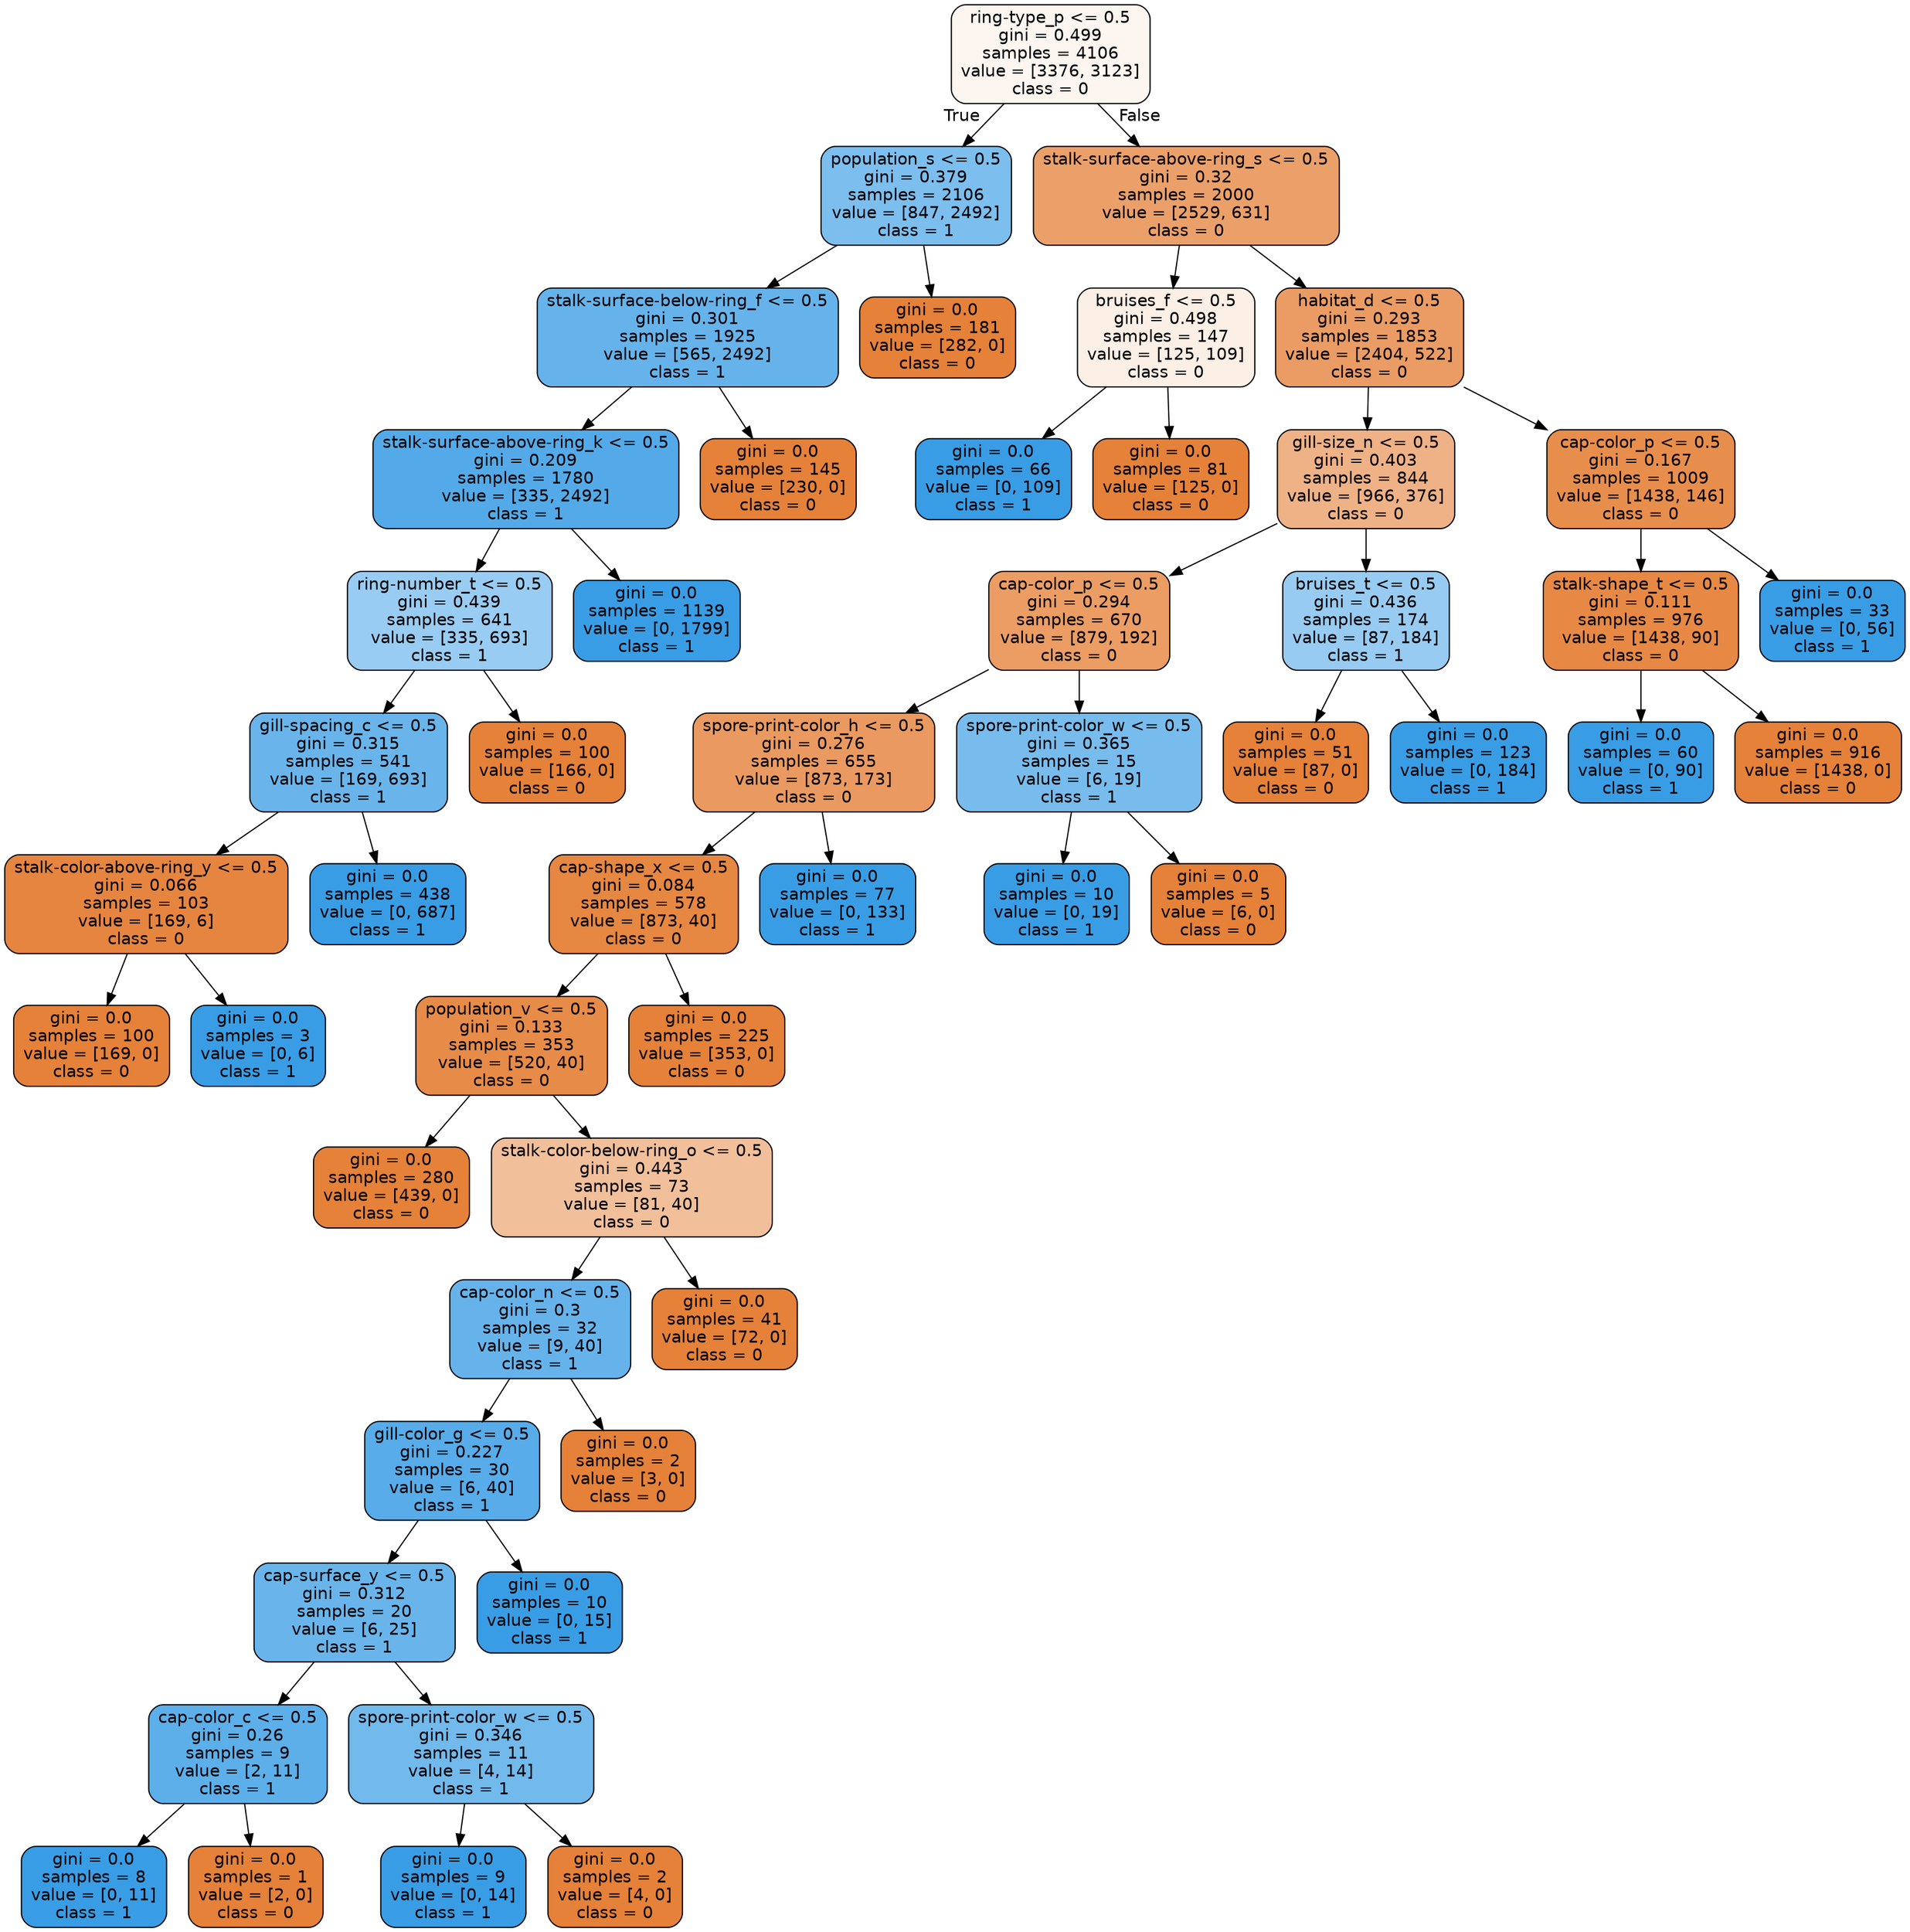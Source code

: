 digraph Tree {
node [shape=box, style="filled, rounded", color="black", fontname="helvetica"] ;
edge [fontname="helvetica"] ;
0 [label="ring-type_p <= 0.5\ngini = 0.499\nsamples = 4106\nvalue = [3376, 3123]\nclass = 0", fillcolor="#fdf6f0"] ;
1 [label="population_s <= 0.5\ngini = 0.379\nsamples = 2106\nvalue = [847, 2492]\nclass = 1", fillcolor="#7cbeee"] ;
0 -> 1 [labeldistance=2.5, labelangle=45, headlabel="True"] ;
2 [label="stalk-surface-below-ring_f <= 0.5\ngini = 0.301\nsamples = 1925\nvalue = [565, 2492]\nclass = 1", fillcolor="#66b3eb"] ;
1 -> 2 ;
3 [label="stalk-surface-above-ring_k <= 0.5\ngini = 0.209\nsamples = 1780\nvalue = [335, 2492]\nclass = 1", fillcolor="#54aae8"] ;
2 -> 3 ;
4 [label="ring-number_t <= 0.5\ngini = 0.439\nsamples = 641\nvalue = [335, 693]\nclass = 1", fillcolor="#99ccf2"] ;
3 -> 4 ;
5 [label="gill-spacing_c <= 0.5\ngini = 0.315\nsamples = 541\nvalue = [169, 693]\nclass = 1", fillcolor="#69b5eb"] ;
4 -> 5 ;
6 [label="stalk-color-above-ring_y <= 0.5\ngini = 0.066\nsamples = 103\nvalue = [169, 6]\nclass = 0", fillcolor="#e68540"] ;
5 -> 6 ;
7 [label="gini = 0.0\nsamples = 100\nvalue = [169, 0]\nclass = 0", fillcolor="#e58139"] ;
6 -> 7 ;
8 [label="gini = 0.0\nsamples = 3\nvalue = [0, 6]\nclass = 1", fillcolor="#399de5"] ;
6 -> 8 ;
9 [label="gini = 0.0\nsamples = 438\nvalue = [0, 687]\nclass = 1", fillcolor="#399de5"] ;
5 -> 9 ;
10 [label="gini = 0.0\nsamples = 100\nvalue = [166, 0]\nclass = 0", fillcolor="#e58139"] ;
4 -> 10 ;
11 [label="gini = 0.0\nsamples = 1139\nvalue = [0, 1799]\nclass = 1", fillcolor="#399de5"] ;
3 -> 11 ;
12 [label="gini = 0.0\nsamples = 145\nvalue = [230, 0]\nclass = 0", fillcolor="#e58139"] ;
2 -> 12 ;
13 [label="gini = 0.0\nsamples = 181\nvalue = [282, 0]\nclass = 0", fillcolor="#e58139"] ;
1 -> 13 ;
14 [label="stalk-surface-above-ring_s <= 0.5\ngini = 0.32\nsamples = 2000\nvalue = [2529, 631]\nclass = 0", fillcolor="#eba06a"] ;
0 -> 14 [labeldistance=2.5, labelangle=-45, headlabel="False"] ;
15 [label="bruises_f <= 0.5\ngini = 0.498\nsamples = 147\nvalue = [125, 109]\nclass = 0", fillcolor="#fcefe6"] ;
14 -> 15 ;
16 [label="gini = 0.0\nsamples = 66\nvalue = [0, 109]\nclass = 1", fillcolor="#399de5"] ;
15 -> 16 ;
17 [label="gini = 0.0\nsamples = 81\nvalue = [125, 0]\nclass = 0", fillcolor="#e58139"] ;
15 -> 17 ;
18 [label="habitat_d <= 0.5\ngini = 0.293\nsamples = 1853\nvalue = [2404, 522]\nclass = 0", fillcolor="#eb9c64"] ;
14 -> 18 ;
19 [label="gill-size_n <= 0.5\ngini = 0.403\nsamples = 844\nvalue = [966, 376]\nclass = 0", fillcolor="#efb286"] ;
18 -> 19 ;
20 [label="cap-color_p <= 0.5\ngini = 0.294\nsamples = 670\nvalue = [879, 192]\nclass = 0", fillcolor="#eb9d64"] ;
19 -> 20 ;
21 [label="spore-print-color_h <= 0.5\ngini = 0.276\nsamples = 655\nvalue = [873, 173]\nclass = 0", fillcolor="#ea9a60"] ;
20 -> 21 ;
22 [label="cap-shape_x <= 0.5\ngini = 0.084\nsamples = 578\nvalue = [873, 40]\nclass = 0", fillcolor="#e68742"] ;
21 -> 22 ;
23 [label="population_v <= 0.5\ngini = 0.133\nsamples = 353\nvalue = [520, 40]\nclass = 0", fillcolor="#e78b48"] ;
22 -> 23 ;
24 [label="gini = 0.0\nsamples = 280\nvalue = [439, 0]\nclass = 0", fillcolor="#e58139"] ;
23 -> 24 ;
25 [label="stalk-color-below-ring_o <= 0.5\ngini = 0.443\nsamples = 73\nvalue = [81, 40]\nclass = 0", fillcolor="#f2bf9b"] ;
23 -> 25 ;
26 [label="cap-color_n <= 0.5\ngini = 0.3\nsamples = 32\nvalue = [9, 40]\nclass = 1", fillcolor="#66b3eb"] ;
25 -> 26 ;
27 [label="gill-color_g <= 0.5\ngini = 0.227\nsamples = 30\nvalue = [6, 40]\nclass = 1", fillcolor="#57ace9"] ;
26 -> 27 ;
28 [label="cap-surface_y <= 0.5\ngini = 0.312\nsamples = 20\nvalue = [6, 25]\nclass = 1", fillcolor="#69b5eb"] ;
27 -> 28 ;
29 [label="cap-color_c <= 0.5\ngini = 0.26\nsamples = 9\nvalue = [2, 11]\nclass = 1", fillcolor="#5dafea"] ;
28 -> 29 ;
30 [label="gini = 0.0\nsamples = 8\nvalue = [0, 11]\nclass = 1", fillcolor="#399de5"] ;
29 -> 30 ;
31 [label="gini = 0.0\nsamples = 1\nvalue = [2, 0]\nclass = 0", fillcolor="#e58139"] ;
29 -> 31 ;
32 [label="spore-print-color_w <= 0.5\ngini = 0.346\nsamples = 11\nvalue = [4, 14]\nclass = 1", fillcolor="#72b9ec"] ;
28 -> 32 ;
33 [label="gini = 0.0\nsamples = 9\nvalue = [0, 14]\nclass = 1", fillcolor="#399de5"] ;
32 -> 33 ;
34 [label="gini = 0.0\nsamples = 2\nvalue = [4, 0]\nclass = 0", fillcolor="#e58139"] ;
32 -> 34 ;
35 [label="gini = 0.0\nsamples = 10\nvalue = [0, 15]\nclass = 1", fillcolor="#399de5"] ;
27 -> 35 ;
36 [label="gini = 0.0\nsamples = 2\nvalue = [3, 0]\nclass = 0", fillcolor="#e58139"] ;
26 -> 36 ;
37 [label="gini = 0.0\nsamples = 41\nvalue = [72, 0]\nclass = 0", fillcolor="#e58139"] ;
25 -> 37 ;
38 [label="gini = 0.0\nsamples = 225\nvalue = [353, 0]\nclass = 0", fillcolor="#e58139"] ;
22 -> 38 ;
39 [label="gini = 0.0\nsamples = 77\nvalue = [0, 133]\nclass = 1", fillcolor="#399de5"] ;
21 -> 39 ;
40 [label="spore-print-color_w <= 0.5\ngini = 0.365\nsamples = 15\nvalue = [6, 19]\nclass = 1", fillcolor="#78bced"] ;
20 -> 40 ;
41 [label="gini = 0.0\nsamples = 10\nvalue = [0, 19]\nclass = 1", fillcolor="#399de5"] ;
40 -> 41 ;
42 [label="gini = 0.0\nsamples = 5\nvalue = [6, 0]\nclass = 0", fillcolor="#e58139"] ;
40 -> 42 ;
43 [label="bruises_t <= 0.5\ngini = 0.436\nsamples = 174\nvalue = [87, 184]\nclass = 1", fillcolor="#97cbf1"] ;
19 -> 43 ;
44 [label="gini = 0.0\nsamples = 51\nvalue = [87, 0]\nclass = 0", fillcolor="#e58139"] ;
43 -> 44 ;
45 [label="gini = 0.0\nsamples = 123\nvalue = [0, 184]\nclass = 1", fillcolor="#399de5"] ;
43 -> 45 ;
46 [label="cap-color_p <= 0.5\ngini = 0.167\nsamples = 1009\nvalue = [1438, 146]\nclass = 0", fillcolor="#e88e4d"] ;
18 -> 46 ;
47 [label="stalk-shape_t <= 0.5\ngini = 0.111\nsamples = 976\nvalue = [1438, 90]\nclass = 0", fillcolor="#e78945"] ;
46 -> 47 ;
48 [label="gini = 0.0\nsamples = 60\nvalue = [0, 90]\nclass = 1", fillcolor="#399de5"] ;
47 -> 48 ;
49 [label="gini = 0.0\nsamples = 916\nvalue = [1438, 0]\nclass = 0", fillcolor="#e58139"] ;
47 -> 49 ;
50 [label="gini = 0.0\nsamples = 33\nvalue = [0, 56]\nclass = 1", fillcolor="#399de5"] ;
46 -> 50 ;
}